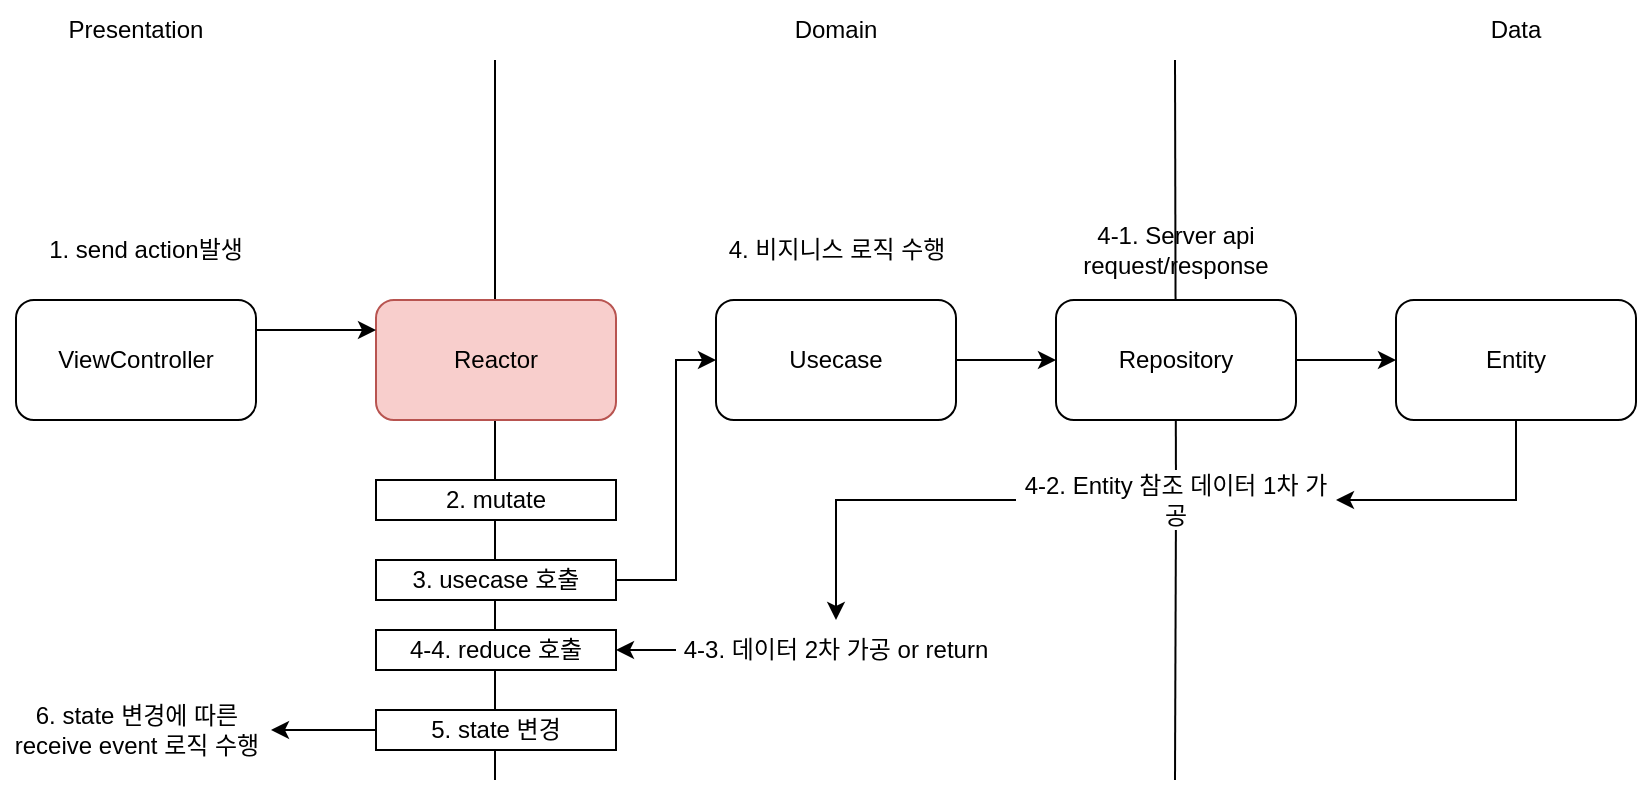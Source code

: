<mxfile version="15.8.7" type="device"><diagram id="sVYhqlFnkaCEfZviuTuP" name="페이지-1"><mxGraphModel dx="1426" dy="852" grid="1" gridSize="10" guides="1" tooltips="1" connect="1" arrows="1" fold="1" page="1" pageScale="1" pageWidth="827" pageHeight="1169" math="0" shadow="0"><root><mxCell id="0"/><mxCell id="1" parent="0"/><mxCell id="3MlChXH-aHuxVDB8156I-1" value="" style="endArrow=none;html=1;rounded=0;" edge="1" parent="1"><mxGeometry width="50" height="50" relative="1" as="geometry"><mxPoint x="279.5" y="600" as="sourcePoint"/><mxPoint x="279.5" y="240" as="targetPoint"/></mxGeometry></mxCell><mxCell id="3MlChXH-aHuxVDB8156I-3" value="ViewController" style="rounded=1;whiteSpace=wrap;html=1;" vertex="1" parent="1"><mxGeometry x="40" y="360" width="120" height="60" as="geometry"/></mxCell><mxCell id="3MlChXH-aHuxVDB8156I-4" value="Presentation" style="text;html=1;strokeColor=none;fillColor=none;align=center;verticalAlign=middle;whiteSpace=wrap;rounded=0;" vertex="1" parent="1"><mxGeometry x="55" y="210" width="90" height="30" as="geometry"/></mxCell><mxCell id="3MlChXH-aHuxVDB8156I-5" value="Domain" style="text;html=1;strokeColor=none;fillColor=none;align=center;verticalAlign=middle;whiteSpace=wrap;rounded=0;" vertex="1" parent="1"><mxGeometry x="405" y="210" width="90" height="30" as="geometry"/></mxCell><mxCell id="3MlChXH-aHuxVDB8156I-6" value="Reactor" style="rounded=1;whiteSpace=wrap;html=1;fillColor=#f8cecc;strokeColor=#b85450;" vertex="1" parent="1"><mxGeometry x="220" y="360" width="120" height="60" as="geometry"/></mxCell><mxCell id="3MlChXH-aHuxVDB8156I-7" value="Usecase" style="rounded=1;whiteSpace=wrap;html=1;" vertex="1" parent="1"><mxGeometry x="390" y="360" width="120" height="60" as="geometry"/></mxCell><mxCell id="3MlChXH-aHuxVDB8156I-8" value="" style="endArrow=none;html=1;rounded=0;startArrow=none;" edge="1" parent="1" source="3MlChXH-aHuxVDB8156I-23"><mxGeometry width="50" height="50" relative="1" as="geometry"><mxPoint x="619.5" y="600" as="sourcePoint"/><mxPoint x="619.5" y="240" as="targetPoint"/></mxGeometry></mxCell><mxCell id="3MlChXH-aHuxVDB8156I-9" value="Data" style="text;html=1;strokeColor=none;fillColor=none;align=center;verticalAlign=middle;whiteSpace=wrap;rounded=0;" vertex="1" parent="1"><mxGeometry x="745" y="210" width="90" height="30" as="geometry"/></mxCell><mxCell id="3MlChXH-aHuxVDB8156I-10" value="Repository" style="rounded=1;whiteSpace=wrap;html=1;" vertex="1" parent="1"><mxGeometry x="560" y="360" width="120" height="60" as="geometry"/></mxCell><mxCell id="3MlChXH-aHuxVDB8156I-11" value="Entity" style="rounded=1;whiteSpace=wrap;html=1;" vertex="1" parent="1"><mxGeometry x="730" y="360" width="120" height="60" as="geometry"/></mxCell><mxCell id="3MlChXH-aHuxVDB8156I-12" value="" style="endArrow=classic;html=1;rounded=0;exitX=1;exitY=0.25;exitDx=0;exitDy=0;entryX=0;entryY=0.25;entryDx=0;entryDy=0;" edge="1" parent="1" source="3MlChXH-aHuxVDB8156I-3" target="3MlChXH-aHuxVDB8156I-6"><mxGeometry width="50" height="50" relative="1" as="geometry"><mxPoint x="390" y="460" as="sourcePoint"/><mxPoint x="440" y="410" as="targetPoint"/></mxGeometry></mxCell><mxCell id="3MlChXH-aHuxVDB8156I-13" value="2. mutate" style="rounded=0;whiteSpace=wrap;html=1;" vertex="1" parent="1"><mxGeometry x="220" y="450" width="120" height="20" as="geometry"/></mxCell><mxCell id="3MlChXH-aHuxVDB8156I-14" value="1. send action발생" style="text;html=1;strokeColor=none;fillColor=none;align=center;verticalAlign=middle;whiteSpace=wrap;rounded=0;" vertex="1" parent="1"><mxGeometry x="55" y="320" width="100" height="30" as="geometry"/></mxCell><mxCell id="3MlChXH-aHuxVDB8156I-15" value="3. usecase 호출" style="rounded=0;whiteSpace=wrap;html=1;" vertex="1" parent="1"><mxGeometry x="220" y="490" width="120" height="20" as="geometry"/></mxCell><mxCell id="3MlChXH-aHuxVDB8156I-16" value="" style="endArrow=classic;html=1;rounded=0;exitX=1;exitY=0.5;exitDx=0;exitDy=0;entryX=0;entryY=0.5;entryDx=0;entryDy=0;" edge="1" parent="1" source="3MlChXH-aHuxVDB8156I-15" target="3MlChXH-aHuxVDB8156I-7"><mxGeometry width="50" height="50" relative="1" as="geometry"><mxPoint x="390" y="450" as="sourcePoint"/><mxPoint x="440" y="400" as="targetPoint"/><Array as="points"><mxPoint x="370" y="500"/><mxPoint x="370" y="390"/></Array></mxGeometry></mxCell><mxCell id="3MlChXH-aHuxVDB8156I-18" value="4. 비지니스 로직 수행" style="text;html=1;strokeColor=none;fillColor=none;align=center;verticalAlign=middle;whiteSpace=wrap;rounded=0;" vertex="1" parent="1"><mxGeometry x="392.5" y="320" width="115" height="30" as="geometry"/></mxCell><mxCell id="3MlChXH-aHuxVDB8156I-19" value="" style="endArrow=classic;html=1;rounded=0;exitX=1;exitY=0.5;exitDx=0;exitDy=0;" edge="1" parent="1" source="3MlChXH-aHuxVDB8156I-7" target="3MlChXH-aHuxVDB8156I-10"><mxGeometry width="50" height="50" relative="1" as="geometry"><mxPoint x="390" y="450" as="sourcePoint"/><mxPoint x="440" y="400" as="targetPoint"/></mxGeometry></mxCell><mxCell id="3MlChXH-aHuxVDB8156I-21" value="4-1. Server api request/response" style="text;html=1;strokeColor=none;fillColor=none;align=center;verticalAlign=middle;whiteSpace=wrap;rounded=0;" vertex="1" parent="1"><mxGeometry x="550" y="320" width="140" height="30" as="geometry"/></mxCell><mxCell id="3MlChXH-aHuxVDB8156I-23" value="4-2. Entity 참조 데이터 1차 가공" style="text;html=1;strokeColor=none;fillColor=none;align=center;verticalAlign=middle;whiteSpace=wrap;rounded=0;" vertex="1" parent="1"><mxGeometry x="540" y="445" width="160" height="30" as="geometry"/></mxCell><mxCell id="3MlChXH-aHuxVDB8156I-24" value="" style="endArrow=none;html=1;rounded=0;" edge="1" parent="1" target="3MlChXH-aHuxVDB8156I-23"><mxGeometry width="50" height="50" relative="1" as="geometry"><mxPoint x="619.5" y="600" as="sourcePoint"/><mxPoint x="619.5" y="240" as="targetPoint"/></mxGeometry></mxCell><mxCell id="3MlChXH-aHuxVDB8156I-25" value="" style="endArrow=classic;html=1;rounded=0;entryX=0;entryY=0.5;entryDx=0;entryDy=0;exitX=1;exitY=0.5;exitDx=0;exitDy=0;" edge="1" parent="1" source="3MlChXH-aHuxVDB8156I-10" target="3MlChXH-aHuxVDB8156I-11"><mxGeometry width="50" height="50" relative="1" as="geometry"><mxPoint x="470" y="540" as="sourcePoint"/><mxPoint x="440" y="380" as="targetPoint"/></mxGeometry></mxCell><mxCell id="3MlChXH-aHuxVDB8156I-26" value="" style="endArrow=classic;html=1;rounded=0;entryX=1;entryY=0.5;entryDx=0;entryDy=0;exitX=0.5;exitY=1;exitDx=0;exitDy=0;" edge="1" parent="1" source="3MlChXH-aHuxVDB8156I-11" target="3MlChXH-aHuxVDB8156I-23"><mxGeometry width="50" height="50" relative="1" as="geometry"><mxPoint x="690" y="400" as="sourcePoint"/><mxPoint x="740" y="400" as="targetPoint"/><Array as="points"><mxPoint x="790" y="460"/></Array></mxGeometry></mxCell><mxCell id="3MlChXH-aHuxVDB8156I-27" value="4-3. 데이터 2차 가공 or return" style="text;html=1;strokeColor=none;fillColor=none;align=center;verticalAlign=middle;whiteSpace=wrap;rounded=0;" vertex="1" parent="1"><mxGeometry x="370" y="520" width="160" height="30" as="geometry"/></mxCell><mxCell id="3MlChXH-aHuxVDB8156I-28" value="" style="endArrow=classic;html=1;rounded=0;exitX=0;exitY=0.5;exitDx=0;exitDy=0;entryX=0.5;entryY=0;entryDx=0;entryDy=0;" edge="1" parent="1" source="3MlChXH-aHuxVDB8156I-23" target="3MlChXH-aHuxVDB8156I-27"><mxGeometry width="50" height="50" relative="1" as="geometry"><mxPoint x="390" y="430" as="sourcePoint"/><mxPoint x="440" y="380" as="targetPoint"/><Array as="points"><mxPoint x="450" y="460"/></Array></mxGeometry></mxCell><mxCell id="3MlChXH-aHuxVDB8156I-29" value="4-4. reduce 호출" style="rounded=0;whiteSpace=wrap;html=1;" vertex="1" parent="1"><mxGeometry x="220" y="525" width="120" height="20" as="geometry"/></mxCell><mxCell id="3MlChXH-aHuxVDB8156I-30" value="" style="endArrow=classic;html=1;rounded=0;exitX=0;exitY=0.5;exitDx=0;exitDy=0;entryX=1;entryY=0.5;entryDx=0;entryDy=0;" edge="1" parent="1" source="3MlChXH-aHuxVDB8156I-27" target="3MlChXH-aHuxVDB8156I-29"><mxGeometry width="50" height="50" relative="1" as="geometry"><mxPoint x="390" y="430" as="sourcePoint"/><mxPoint x="440" y="380" as="targetPoint"/></mxGeometry></mxCell><mxCell id="3MlChXH-aHuxVDB8156I-31" value="5. state 변경" style="rounded=0;whiteSpace=wrap;html=1;" vertex="1" parent="1"><mxGeometry x="220" y="565" width="120" height="20" as="geometry"/></mxCell><mxCell id="3MlChXH-aHuxVDB8156I-32" value="6. state 변경에 따른 receive event 로직 수행" style="text;html=1;strokeColor=none;fillColor=none;align=center;verticalAlign=middle;whiteSpace=wrap;rounded=0;" vertex="1" parent="1"><mxGeometry x="32.5" y="560" width="135" height="30" as="geometry"/></mxCell><mxCell id="3MlChXH-aHuxVDB8156I-33" value="" style="endArrow=classic;html=1;rounded=0;exitX=0;exitY=0.5;exitDx=0;exitDy=0;entryX=1;entryY=0.5;entryDx=0;entryDy=0;" edge="1" parent="1" source="3MlChXH-aHuxVDB8156I-31" target="3MlChXH-aHuxVDB8156I-32"><mxGeometry width="50" height="50" relative="1" as="geometry"><mxPoint x="380" y="545" as="sourcePoint"/><mxPoint x="350" y="545" as="targetPoint"/></mxGeometry></mxCell></root></mxGraphModel></diagram></mxfile>